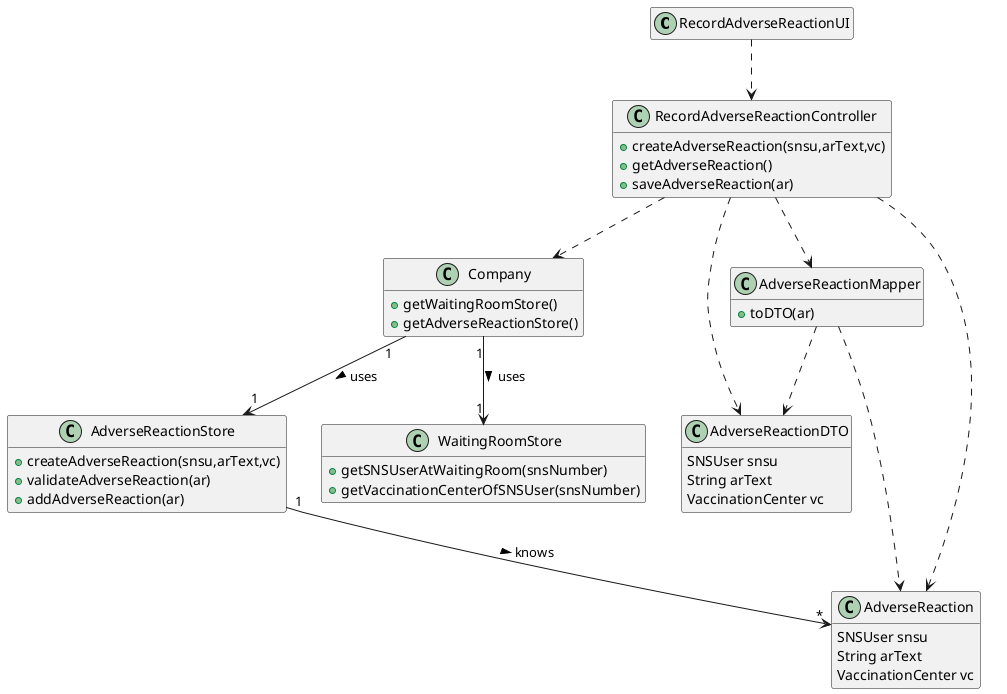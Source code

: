 @startuml

hide empty members

class RecordAdverseReactionUI{
}

class RecordAdverseReactionController{
+createAdverseReaction(snsu,arText,vc)
+getAdverseReaction()
+saveAdverseReaction(ar)
}

class Company{
+getWaitingRoomStore()
+getAdverseReactionStore()
}

class AdverseReactionStore{
+createAdverseReaction(snsu,arText,vc)
+validateAdverseReaction(ar)
+addAdverseReaction(ar)
}

class WaitingRoomStore{
+getSNSUserAtWaitingRoom(snsNumber)
+getVaccinationCenterOfSNSUser(snsNumber)
}

class AdverseReactionDTO{
SNSUser snsu
String arText
VaccinationCenter vc
}

class AdverseReactionMapper{
+toDTO(ar)
}

class AdverseReaction{
SNSUser snsu
String arText
VaccinationCenter vc
}

RecordAdverseReactionUI ..> RecordAdverseReactionController
RecordAdverseReactionController ..> Company
Company "1" --> "1" WaitingRoomStore: uses >
Company "1" --> "1" AdverseReactionStore: uses >
AdverseReactionStore "1" --> "*" AdverseReaction: knows >
AdverseReactionMapper ..> AdverseReaction
AdverseReactionMapper ..> AdverseReactionDTO
RecordAdverseReactionController ..> AdverseReactionMapper
RecordAdverseReactionController ..> AdverseReactionDTO
RecordAdverseReactionController ..> AdverseReaction

@enduml